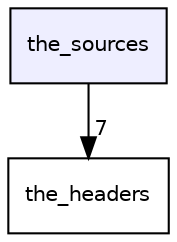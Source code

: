digraph "the_sources" {
  compound=true
  node [ fontsize="10", fontname="Helvetica"];
  edge [ labelfontsize="10", labelfontname="Helvetica"];
  dir_557c571f589e494eb740e122c4e09811 [shape=box, label="the_sources", style="filled", fillcolor="#eeeeff", pencolor="black", URL="dir_557c571f589e494eb740e122c4e09811.html"];
  dir_333171fd0d0ccabec98552f0272bdb8d [shape=box label="the_headers" URL="dir_333171fd0d0ccabec98552f0272bdb8d.html"];
  dir_557c571f589e494eb740e122c4e09811->dir_333171fd0d0ccabec98552f0272bdb8d [headlabel="7", labeldistance=1.5 headhref="dir_000001_000000.html"];
}
